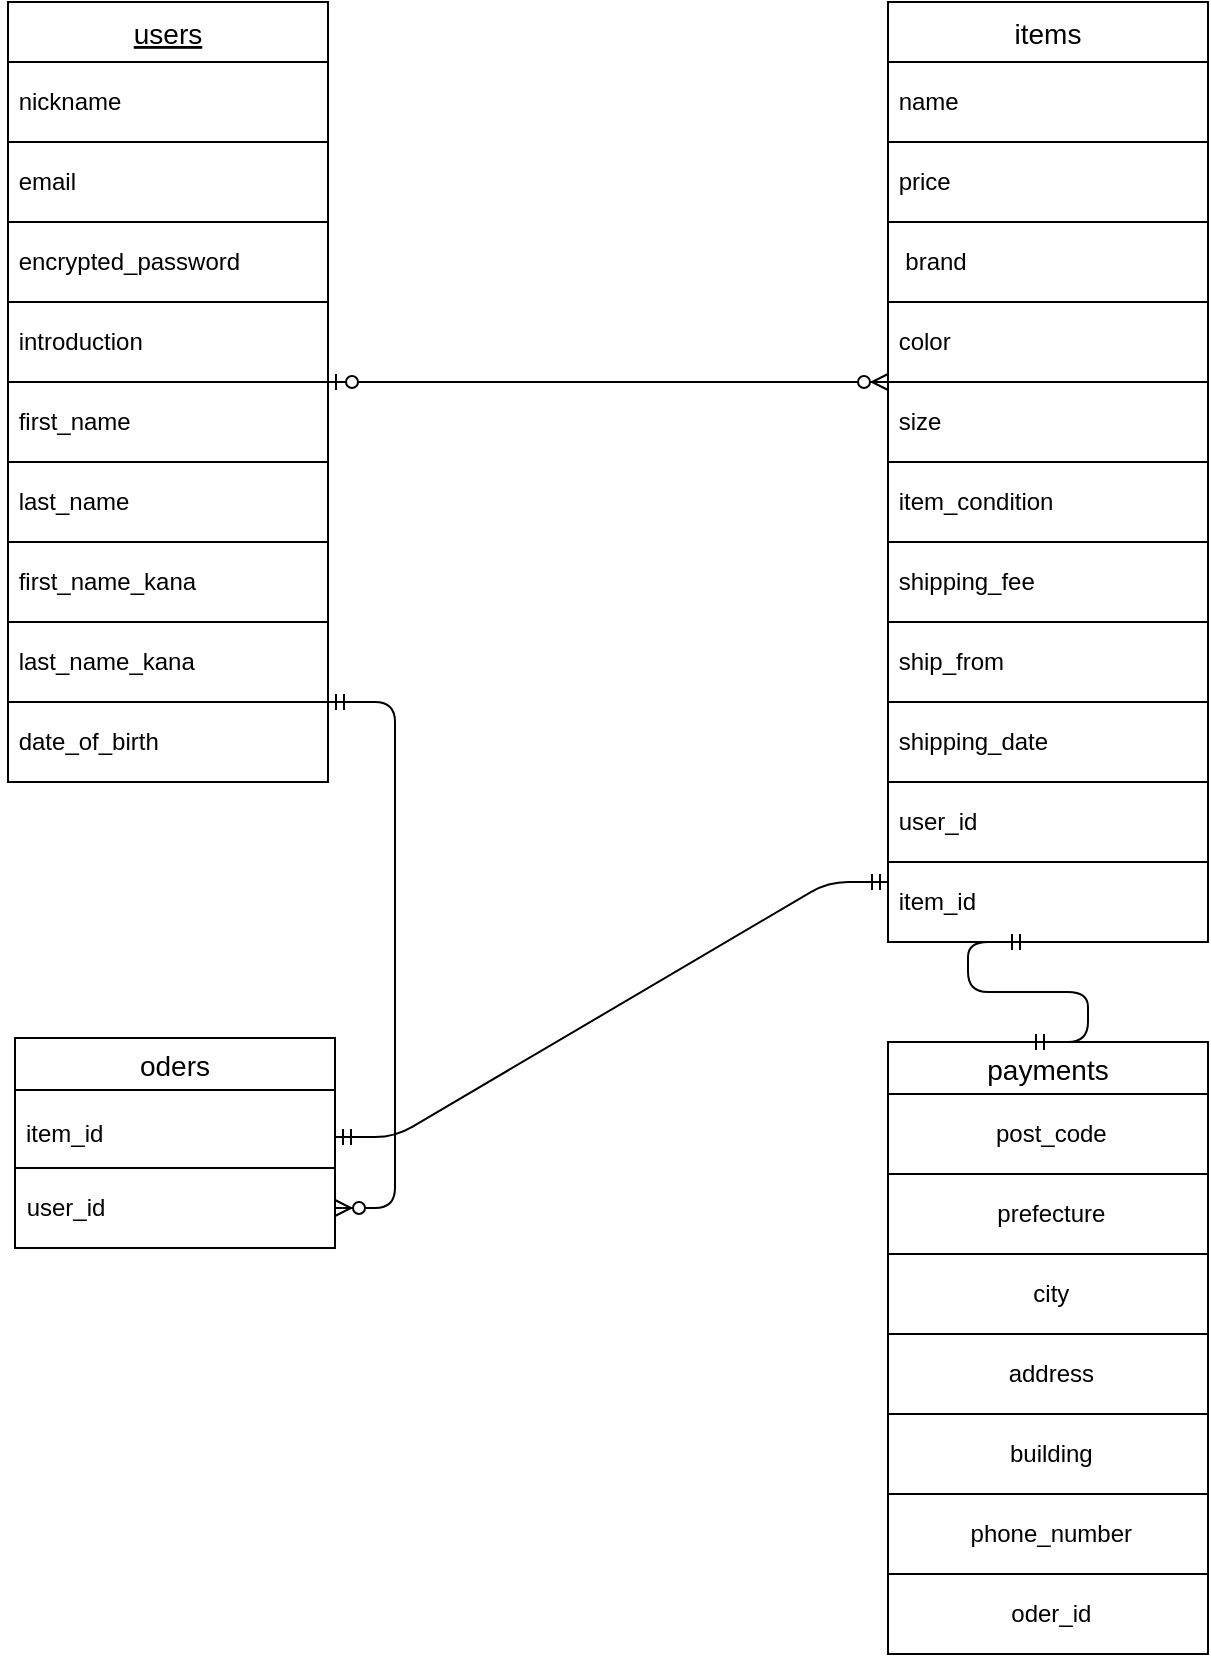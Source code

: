<mxfile>
    <diagram id="njiPMX8rUW9rvru_ypBe" name="ページ1">
        <mxGraphModel dx="723" dy="1367" grid="1" gridSize="10" guides="1" tooltips="1" connect="1" arrows="1" fold="1" page="1" pageScale="1" pageWidth="827" pageHeight="1169" math="0" shadow="0">
            <root>
                <mxCell id="0"/>
                <mxCell id="1" parent="0"/>
                <mxCell id="2" value="users" style="swimlane;fontStyle=4;childLayout=stackLayout;horizontal=1;startSize=30;horizontalStack=0;resizeParent=1;resizeParentMax=0;resizeLast=0;collapsible=1;marginBottom=0;align=center;fontSize=14;" parent="1" vertex="1">
                    <mxGeometry x="40" y="80" width="160" height="30" as="geometry"/>
                </mxCell>
                <mxCell id="19" value="items" style="swimlane;fontStyle=0;childLayout=stackLayout;horizontal=1;startSize=30;horizontalStack=0;resizeParent=1;resizeParentMax=0;resizeLast=0;collapsible=1;marginBottom=0;align=center;fontSize=14;" parent="1" vertex="1">
                    <mxGeometry x="480" y="80" width="160" height="70" as="geometry"/>
                </mxCell>
                <mxCell id="126" value="&amp;nbsp;name" style="whiteSpace=wrap;html=1;align=left;" vertex="1" parent="19">
                    <mxGeometry y="30" width="160" height="40" as="geometry"/>
                </mxCell>
                <mxCell id="42" value="&amp;nbsp;introduction" style="whiteSpace=wrap;html=1;align=left;" vertex="1" parent="1">
                    <mxGeometry x="40" y="230" width="160" height="40" as="geometry"/>
                </mxCell>
                <mxCell id="43" value="&amp;nbsp;encrypted_password" style="whiteSpace=wrap;html=1;align=left;" vertex="1" parent="1">
                    <mxGeometry x="40" y="190" width="160" height="40" as="geometry"/>
                </mxCell>
                <mxCell id="45" value="&amp;nbsp;first_name" style="whiteSpace=wrap;html=1;align=left;" vertex="1" parent="1">
                    <mxGeometry x="40" y="270" width="160" height="40" as="geometry"/>
                </mxCell>
                <mxCell id="46" value="&amp;nbsp;last_name" style="whiteSpace=wrap;html=1;align=left;" vertex="1" parent="1">
                    <mxGeometry x="40" y="310" width="160" height="40" as="geometry"/>
                </mxCell>
                <mxCell id="47" value="&amp;nbsp;first_name_kana" style="whiteSpace=wrap;html=1;align=left;" vertex="1" parent="1">
                    <mxGeometry x="40" y="350" width="160" height="40" as="geometry"/>
                </mxCell>
                <mxCell id="48" value="&amp;nbsp;last_name_kana" style="whiteSpace=wrap;html=1;align=left;" vertex="1" parent="1">
                    <mxGeometry x="40" y="390" width="160" height="40" as="geometry"/>
                </mxCell>
                <mxCell id="49" value="&amp;nbsp;date_of_birth" style="whiteSpace=wrap;html=1;align=left;" vertex="1" parent="1">
                    <mxGeometry x="40" y="430" width="160" height="40" as="geometry"/>
                </mxCell>
                <mxCell id="109" value="&amp;nbsp; brand" style="whiteSpace=wrap;html=1;align=left;labelPosition=center;verticalLabelPosition=middle;verticalAlign=middle;" vertex="1" parent="1">
                    <mxGeometry x="480" y="190" width="160" height="40" as="geometry"/>
                </mxCell>
                <mxCell id="129" style="edgeStyle=none;html=1;exitX=0.25;exitY=1;exitDx=0;exitDy=0;" edge="1" parent="1" source="110">
                    <mxGeometry relative="1" as="geometry">
                        <mxPoint x="530" y="270" as="targetPoint"/>
                    </mxGeometry>
                </mxCell>
                <mxCell id="110" value="&amp;nbsp;color" style="whiteSpace=wrap;html=1;align=left;" vertex="1" parent="1">
                    <mxGeometry x="480" y="230" width="160" height="40" as="geometry"/>
                </mxCell>
                <mxCell id="111" value="&amp;nbsp;size" style="whiteSpace=wrap;html=1;align=left;" vertex="1" parent="1">
                    <mxGeometry x="480" y="270" width="160" height="40" as="geometry"/>
                </mxCell>
                <mxCell id="112" value="&amp;nbsp;item_condition" style="whiteSpace=wrap;html=1;align=left;" vertex="1" parent="1">
                    <mxGeometry x="480" y="310" width="160" height="40" as="geometry"/>
                </mxCell>
                <mxCell id="113" value="&amp;nbsp;shipping_fee" style="whiteSpace=wrap;html=1;align=left;" vertex="1" parent="1">
                    <mxGeometry x="480" y="350" width="160" height="40" as="geometry"/>
                </mxCell>
                <mxCell id="114" value="&amp;nbsp;ship_from" style="whiteSpace=wrap;html=1;align=left;" vertex="1" parent="1">
                    <mxGeometry x="480" y="390" width="160" height="40" as="geometry"/>
                </mxCell>
                <mxCell id="115" value="&amp;nbsp;shipping_date" style="whiteSpace=wrap;html=1;align=left;" vertex="1" parent="1">
                    <mxGeometry x="480" y="430" width="160" height="40" as="geometry"/>
                </mxCell>
                <mxCell id="116" value="&amp;nbsp;user_id" style="whiteSpace=wrap;html=1;align=left;" vertex="1" parent="1">
                    <mxGeometry x="480" y="470" width="160" height="40" as="geometry"/>
                </mxCell>
                <mxCell id="118" value="&amp;nbsp;nickname" style="whiteSpace=wrap;html=1;align=left;" vertex="1" parent="1">
                    <mxGeometry x="40" y="110" width="160" height="40" as="geometry"/>
                </mxCell>
                <mxCell id="119" value="&amp;nbsp;email" style="whiteSpace=wrap;html=1;align=left;" vertex="1" parent="1">
                    <mxGeometry x="40" y="150" width="160" height="40" as="geometry"/>
                </mxCell>
                <mxCell id="128" value="&amp;nbsp;price" style="whiteSpace=wrap;html=1;align=left;" vertex="1" parent="1">
                    <mxGeometry x="480" y="150" width="160" height="40" as="geometry"/>
                </mxCell>
                <mxCell id="130" value="&amp;nbsp;item_id" style="whiteSpace=wrap;html=1;align=left;" vertex="1" parent="1">
                    <mxGeometry x="480" y="510" width="160" height="40" as="geometry"/>
                </mxCell>
                <mxCell id="168" value="" style="group" vertex="1" connectable="0" parent="1">
                    <mxGeometry x="36.5" y="598" width="167" height="105" as="geometry"/>
                </mxCell>
                <mxCell id="23" value="oders" style="swimlane;fontStyle=0;childLayout=stackLayout;horizontal=1;startSize=26;horizontalStack=0;resizeParent=1;resizeParentMax=0;resizeLast=0;collapsible=1;marginBottom=0;align=center;fontSize=14;" parent="168" vertex="1">
                    <mxGeometry x="7" width="160" height="66" as="geometry"/>
                </mxCell>
                <mxCell id="145" value="&amp;nbsp; &amp;nbsp;item_id" style="text;html=1;align=left;verticalAlign=middle;resizable=0;points=[];autosize=1;strokeColor=none;fillColor=none;" vertex="1" parent="168">
                    <mxGeometry y="33" width="70" height="30" as="geometry"/>
                </mxCell>
                <mxCell id="146" value="&amp;nbsp;user_id" style="whiteSpace=wrap;html=1;align=left;" vertex="1" parent="168">
                    <mxGeometry x="7" y="65" width="160" height="40" as="geometry"/>
                </mxCell>
                <mxCell id="188" value="" style="edgeStyle=entityRelationEdgeStyle;fontSize=12;html=1;endArrow=ERzeroToMany;startArrow=ERzeroToOne;entryX=0;entryY=0;entryDx=0;entryDy=0;" edge="1" parent="1" target="111">
                    <mxGeometry width="100" height="100" relative="1" as="geometry">
                        <mxPoint x="200" y="270" as="sourcePoint"/>
                        <mxPoint x="300" y="170" as="targetPoint"/>
                    </mxGeometry>
                </mxCell>
                <mxCell id="203" value="" style="edgeStyle=entityRelationEdgeStyle;fontSize=12;html=1;endArrow=ERzeroToMany;startArrow=ERmandOne;exitX=1;exitY=0;exitDx=0;exitDy=0;" edge="1" parent="1" source="49" target="146">
                    <mxGeometry width="100" height="100" relative="1" as="geometry">
                        <mxPoint x="90" y="580" as="sourcePoint"/>
                        <mxPoint x="260" y="600" as="targetPoint"/>
                    </mxGeometry>
                </mxCell>
                <mxCell id="206" value="" style="group" vertex="1" connectable="0" parent="1">
                    <mxGeometry x="480" y="600" width="160" height="306" as="geometry"/>
                </mxCell>
                <mxCell id="27" value="payments" style="swimlane;fontStyle=0;childLayout=stackLayout;horizontal=1;startSize=26;horizontalStack=0;resizeParent=1;resizeParentMax=0;resizeLast=0;collapsible=1;marginBottom=0;align=center;fontSize=14;" parent="206" vertex="1">
                    <mxGeometry width="160" height="66" as="geometry"/>
                </mxCell>
                <mxCell id="153" value="&amp;nbsp;post_code" style="whiteSpace=wrap;html=1;align=center;" vertex="1" parent="27">
                    <mxGeometry y="26" width="160" height="40" as="geometry"/>
                </mxCell>
                <mxCell id="154" value="&amp;nbsp;prefecture" style="whiteSpace=wrap;html=1;align=center;" vertex="1" parent="206">
                    <mxGeometry y="66" width="160" height="40" as="geometry"/>
                </mxCell>
                <mxCell id="155" value="&amp;nbsp;city" style="whiteSpace=wrap;html=1;align=center;" vertex="1" parent="206">
                    <mxGeometry y="106" width="160" height="40" as="geometry"/>
                </mxCell>
                <mxCell id="156" value="&amp;nbsp;address" style="whiteSpace=wrap;html=1;align=center;" vertex="1" parent="206">
                    <mxGeometry y="146" width="160" height="40" as="geometry"/>
                </mxCell>
                <mxCell id="157" value="&amp;nbsp;building" style="whiteSpace=wrap;html=1;align=center;" vertex="1" parent="206">
                    <mxGeometry y="186" width="160" height="40" as="geometry"/>
                </mxCell>
                <mxCell id="158" value="&amp;nbsp;phone_number" style="whiteSpace=wrap;html=1;align=center;" vertex="1" parent="206">
                    <mxGeometry y="226" width="160" height="40" as="geometry"/>
                </mxCell>
                <mxCell id="160" value="&amp;nbsp;oder_id" style="whiteSpace=wrap;html=1;align=center;" vertex="1" parent="206">
                    <mxGeometry y="266" width="160" height="40" as="geometry"/>
                </mxCell>
                <mxCell id="207" value="" style="edgeStyle=entityRelationEdgeStyle;fontSize=12;html=1;endArrow=ERmandOne;startArrow=ERmandOne;" edge="1" parent="1">
                    <mxGeometry width="100" height="100" relative="1" as="geometry">
                        <mxPoint x="550" y="600" as="sourcePoint"/>
                        <mxPoint x="550" y="550" as="targetPoint"/>
                    </mxGeometry>
                </mxCell>
                <mxCell id="209" value="" style="edgeStyle=entityRelationEdgeStyle;fontSize=12;html=1;endArrow=ERmandOne;startArrow=ERmandOne;exitX=1;exitY=0.75;exitDx=0;exitDy=0;entryX=0;entryY=0.25;entryDx=0;entryDy=0;" edge="1" parent="1" source="23" target="130">
                    <mxGeometry width="100" height="100" relative="1" as="geometry">
                        <mxPoint x="370" y="620" as="sourcePoint"/>
                        <mxPoint x="480" y="350" as="targetPoint"/>
                    </mxGeometry>
                </mxCell>
            </root>
        </mxGraphModel>
    </diagram>
</mxfile>